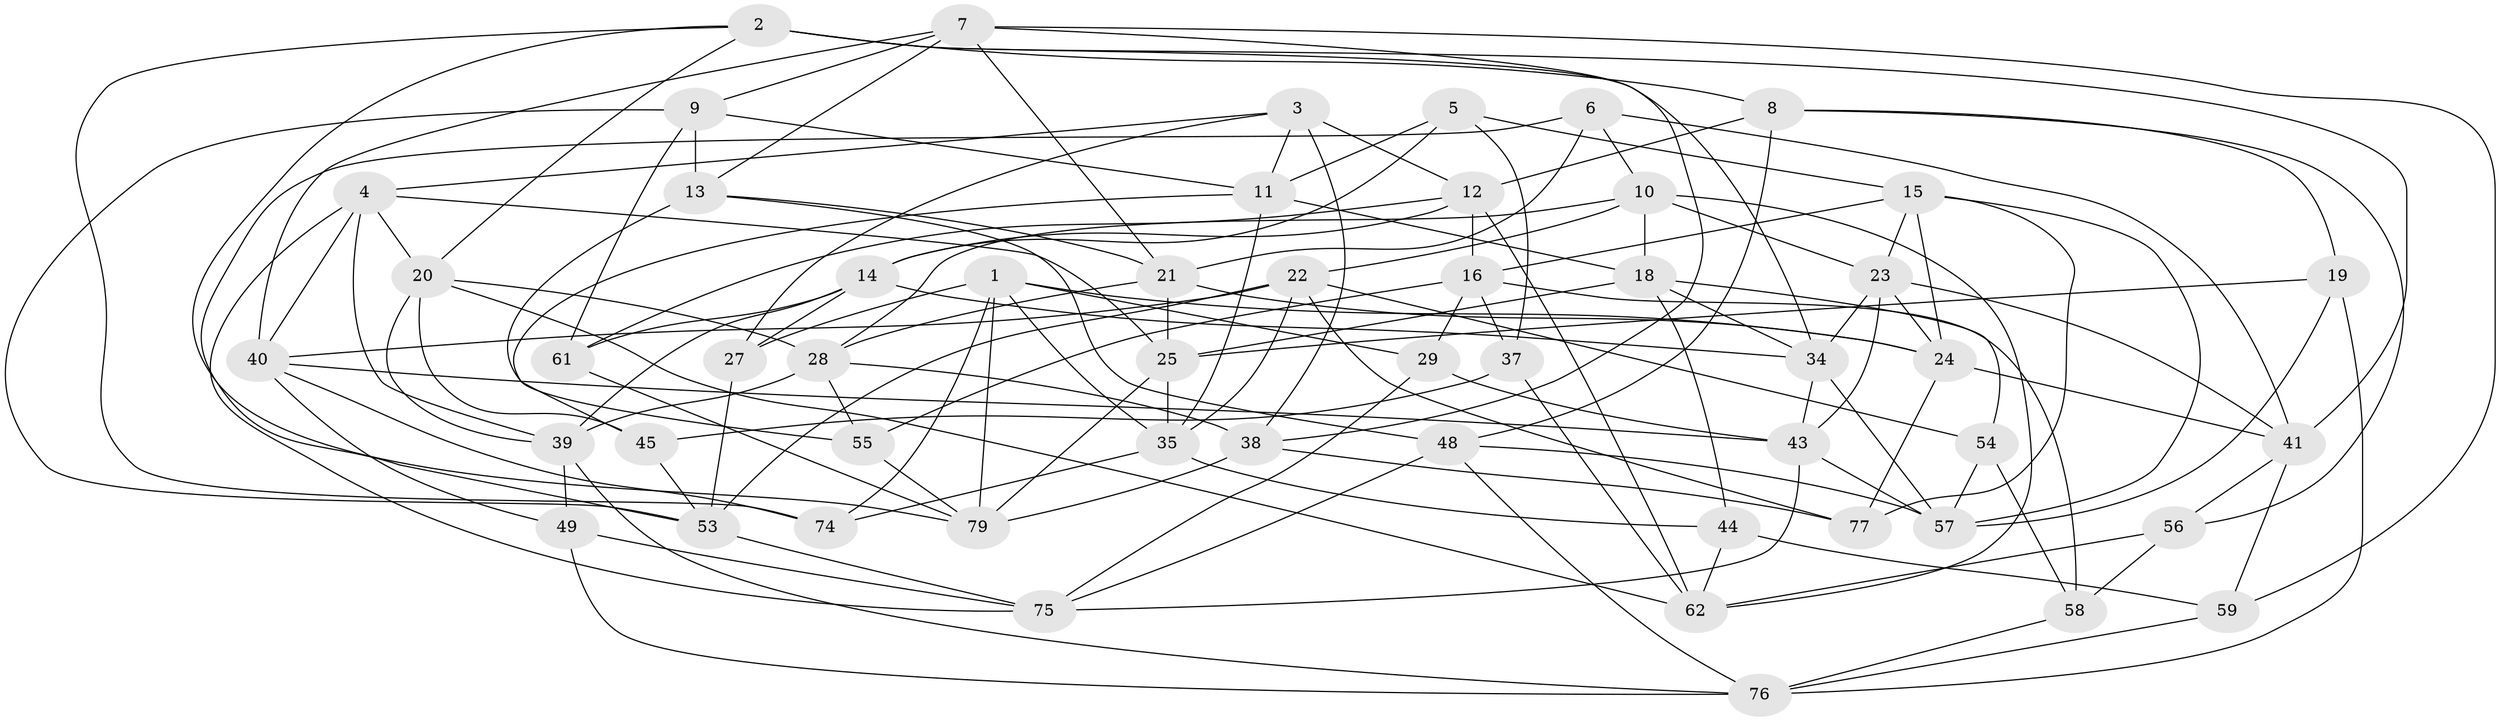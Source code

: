 // Generated by graph-tools (version 1.1) at 2025/52/02/27/25 19:52:34]
// undirected, 53 vertices, 139 edges
graph export_dot {
graph [start="1"]
  node [color=gray90,style=filled];
  1 [super="+78"];
  2 [super="+47"];
  3 [super="+65"];
  4 [super="+84"];
  5;
  6;
  7 [super="+32"];
  8 [super="+70"];
  9 [super="+33"];
  10 [super="+71"];
  11 [super="+46"];
  12 [super="+17"];
  13 [super="+82"];
  14 [super="+80"];
  15 [super="+67"];
  16 [super="+26"];
  18 [super="+36"];
  19;
  20 [super="+51"];
  21 [super="+31"];
  22 [super="+87"];
  23 [super="+30"];
  24 [super="+64"];
  25 [super="+69"];
  27;
  28 [super="+42"];
  29;
  34 [super="+50"];
  35 [super="+63"];
  37;
  38 [super="+52"];
  39 [super="+83"];
  40 [super="+85"];
  41 [super="+88"];
  43 [super="+60"];
  44;
  45;
  48 [super="+73"];
  49;
  53 [super="+66"];
  54;
  55;
  56;
  57 [super="+68"];
  58;
  59;
  61;
  62 [super="+72"];
  74;
  75 [super="+81"];
  76 [super="+89"];
  77;
  79 [super="+86"];
  1 -- 27;
  1 -- 29;
  1 -- 24;
  1 -- 74;
  1 -- 35;
  1 -- 79;
  2 -- 20;
  2 -- 74;
  2 -- 34;
  2 -- 8;
  2 -- 41;
  2 -- 79;
  3 -- 38 [weight=2];
  3 -- 12;
  3 -- 11;
  3 -- 27;
  3 -- 4;
  4 -- 20;
  4 -- 25;
  4 -- 40;
  4 -- 75;
  4 -- 39;
  5 -- 37;
  5 -- 11;
  5 -- 15;
  5 -- 14;
  6 -- 41;
  6 -- 53;
  6 -- 10;
  6 -- 21;
  7 -- 38;
  7 -- 21;
  7 -- 9;
  7 -- 40;
  7 -- 59;
  7 -- 13;
  8 -- 56;
  8 -- 12;
  8 -- 19;
  8 -- 48 [weight=2];
  9 -- 11;
  9 -- 53;
  9 -- 61;
  9 -- 13 [weight=2];
  10 -- 28;
  10 -- 23;
  10 -- 18;
  10 -- 62;
  10 -- 22;
  11 -- 18;
  11 -- 45;
  11 -- 35;
  12 -- 62;
  12 -- 16;
  12 -- 61;
  12 -- 14;
  13 -- 55;
  13 -- 48;
  13 -- 21;
  14 -- 39;
  14 -- 61;
  14 -- 34;
  14 -- 27;
  15 -- 16;
  15 -- 77;
  15 -- 57;
  15 -- 24;
  15 -- 23;
  16 -- 55;
  16 -- 29;
  16 -- 58;
  16 -- 37;
  18 -- 54;
  18 -- 25;
  18 -- 34;
  18 -- 44;
  19 -- 25;
  19 -- 57;
  19 -- 76;
  20 -- 45;
  20 -- 28;
  20 -- 62;
  20 -- 39;
  21 -- 25;
  21 -- 24;
  21 -- 28;
  22 -- 53;
  22 -- 35;
  22 -- 40;
  22 -- 77;
  22 -- 54;
  23 -- 24;
  23 -- 41;
  23 -- 34;
  23 -- 43;
  24 -- 77;
  24 -- 41;
  25 -- 35;
  25 -- 79;
  27 -- 53;
  28 -- 55;
  28 -- 39;
  28 -- 38;
  29 -- 75;
  29 -- 43;
  34 -- 57;
  34 -- 43;
  35 -- 44;
  35 -- 74;
  37 -- 45;
  37 -- 62;
  38 -- 77;
  38 -- 79;
  39 -- 49;
  39 -- 76;
  40 -- 43;
  40 -- 49;
  40 -- 74;
  41 -- 56;
  41 -- 59;
  43 -- 75;
  43 -- 57;
  44 -- 59;
  44 -- 62;
  45 -- 53;
  48 -- 57;
  48 -- 75;
  48 -- 76;
  49 -- 76;
  49 -- 75;
  53 -- 75;
  54 -- 57;
  54 -- 58;
  55 -- 79;
  56 -- 62;
  56 -- 58;
  58 -- 76;
  59 -- 76;
  61 -- 79;
}
